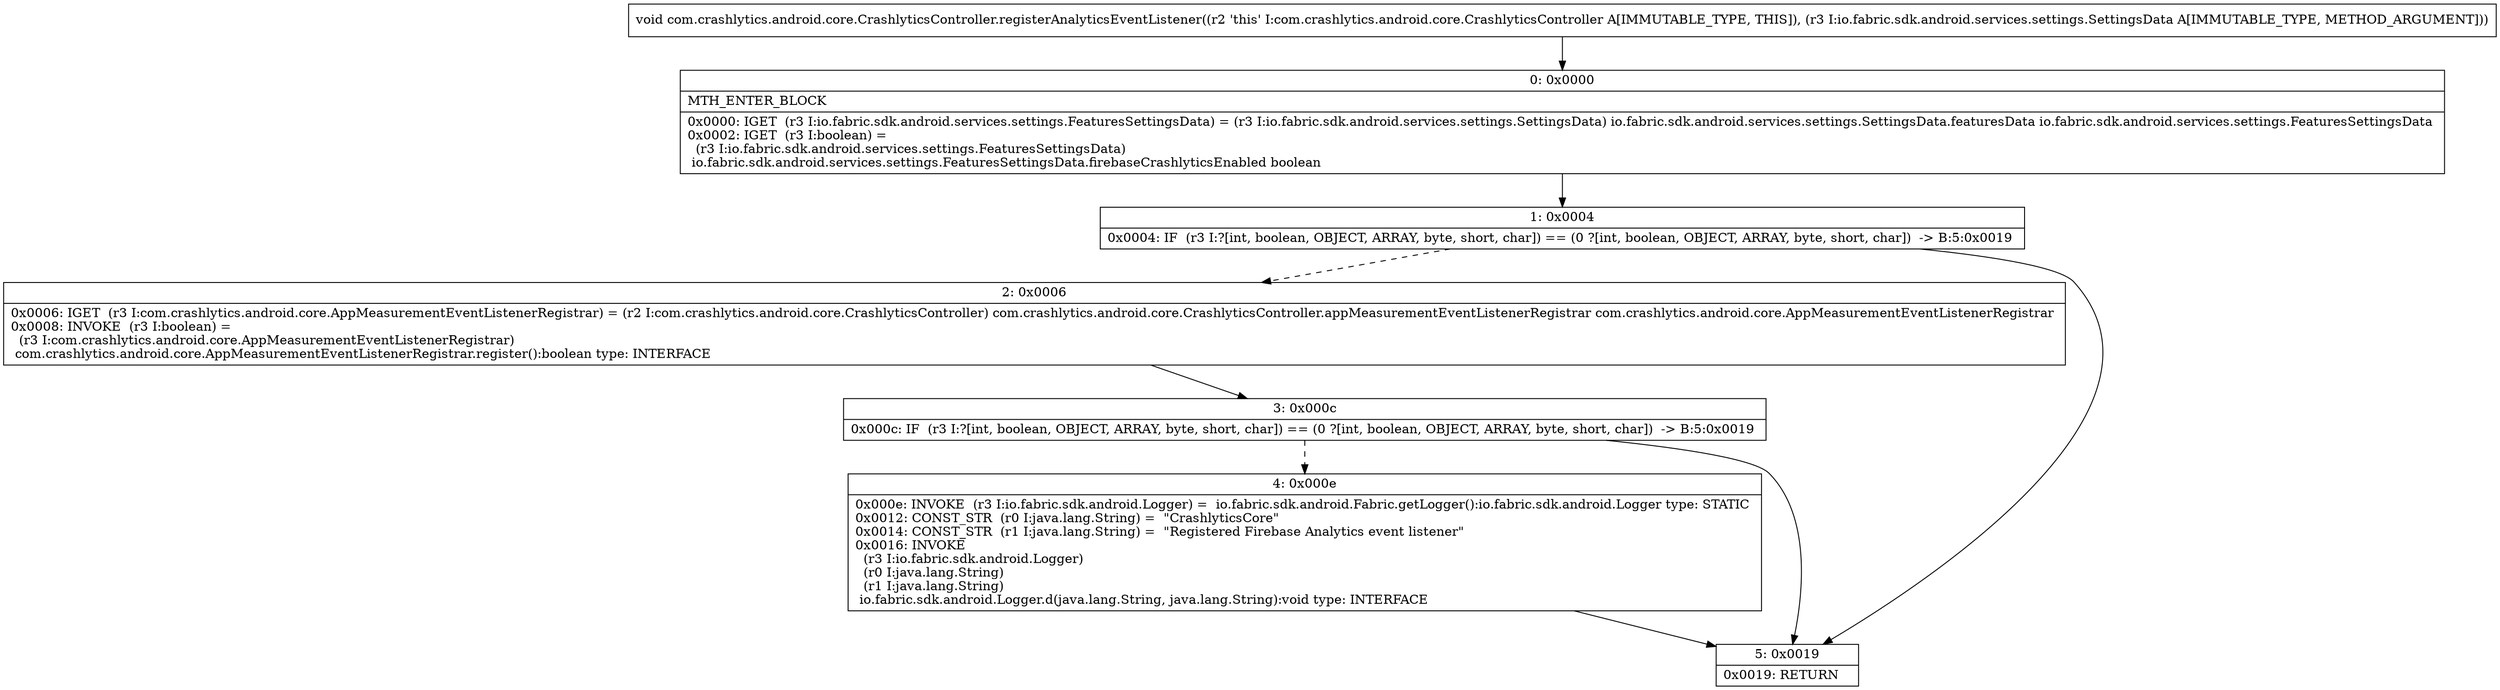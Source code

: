 digraph "CFG forcom.crashlytics.android.core.CrashlyticsController.registerAnalyticsEventListener(Lio\/fabric\/sdk\/android\/services\/settings\/SettingsData;)V" {
Node_0 [shape=record,label="{0\:\ 0x0000|MTH_ENTER_BLOCK\l|0x0000: IGET  (r3 I:io.fabric.sdk.android.services.settings.FeaturesSettingsData) = (r3 I:io.fabric.sdk.android.services.settings.SettingsData) io.fabric.sdk.android.services.settings.SettingsData.featuresData io.fabric.sdk.android.services.settings.FeaturesSettingsData \l0x0002: IGET  (r3 I:boolean) = \l  (r3 I:io.fabric.sdk.android.services.settings.FeaturesSettingsData)\l io.fabric.sdk.android.services.settings.FeaturesSettingsData.firebaseCrashlyticsEnabled boolean \l}"];
Node_1 [shape=record,label="{1\:\ 0x0004|0x0004: IF  (r3 I:?[int, boolean, OBJECT, ARRAY, byte, short, char]) == (0 ?[int, boolean, OBJECT, ARRAY, byte, short, char])  \-\> B:5:0x0019 \l}"];
Node_2 [shape=record,label="{2\:\ 0x0006|0x0006: IGET  (r3 I:com.crashlytics.android.core.AppMeasurementEventListenerRegistrar) = (r2 I:com.crashlytics.android.core.CrashlyticsController) com.crashlytics.android.core.CrashlyticsController.appMeasurementEventListenerRegistrar com.crashlytics.android.core.AppMeasurementEventListenerRegistrar \l0x0008: INVOKE  (r3 I:boolean) = \l  (r3 I:com.crashlytics.android.core.AppMeasurementEventListenerRegistrar)\l com.crashlytics.android.core.AppMeasurementEventListenerRegistrar.register():boolean type: INTERFACE \l}"];
Node_3 [shape=record,label="{3\:\ 0x000c|0x000c: IF  (r3 I:?[int, boolean, OBJECT, ARRAY, byte, short, char]) == (0 ?[int, boolean, OBJECT, ARRAY, byte, short, char])  \-\> B:5:0x0019 \l}"];
Node_4 [shape=record,label="{4\:\ 0x000e|0x000e: INVOKE  (r3 I:io.fabric.sdk.android.Logger) =  io.fabric.sdk.android.Fabric.getLogger():io.fabric.sdk.android.Logger type: STATIC \l0x0012: CONST_STR  (r0 I:java.lang.String) =  \"CrashlyticsCore\" \l0x0014: CONST_STR  (r1 I:java.lang.String) =  \"Registered Firebase Analytics event listener\" \l0x0016: INVOKE  \l  (r3 I:io.fabric.sdk.android.Logger)\l  (r0 I:java.lang.String)\l  (r1 I:java.lang.String)\l io.fabric.sdk.android.Logger.d(java.lang.String, java.lang.String):void type: INTERFACE \l}"];
Node_5 [shape=record,label="{5\:\ 0x0019|0x0019: RETURN   \l}"];
MethodNode[shape=record,label="{void com.crashlytics.android.core.CrashlyticsController.registerAnalyticsEventListener((r2 'this' I:com.crashlytics.android.core.CrashlyticsController A[IMMUTABLE_TYPE, THIS]), (r3 I:io.fabric.sdk.android.services.settings.SettingsData A[IMMUTABLE_TYPE, METHOD_ARGUMENT])) }"];
MethodNode -> Node_0;
Node_0 -> Node_1;
Node_1 -> Node_2[style=dashed];
Node_1 -> Node_5;
Node_2 -> Node_3;
Node_3 -> Node_4[style=dashed];
Node_3 -> Node_5;
Node_4 -> Node_5;
}

